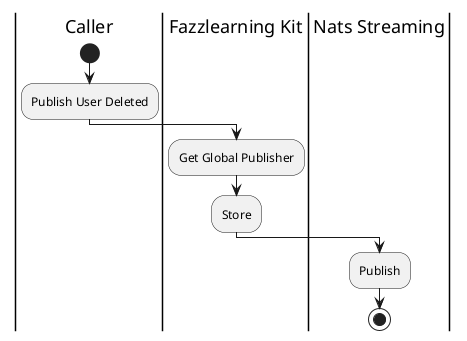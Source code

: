 @startuml PublishUserDeleted

skinparam ConditionEndStyle hline
skinparam conditionStyle diamond
skinparam Monochrome true
skinparam Shadowing false

|Caller|
start
:Publish User Deleted;

|Fazzlearning Kit|
:Get Global Publisher;
:Store;

|Nats Streaming|
:Publish;
stop
@enduml